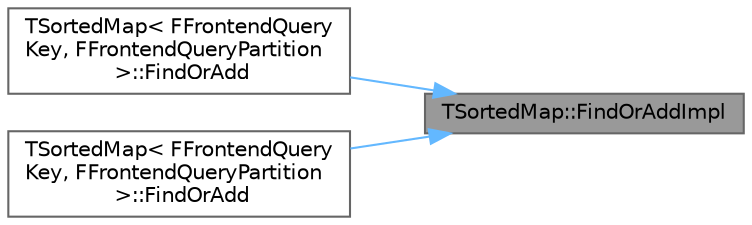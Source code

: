 digraph "TSortedMap::FindOrAddImpl"
{
 // INTERACTIVE_SVG=YES
 // LATEX_PDF_SIZE
  bgcolor="transparent";
  edge [fontname=Helvetica,fontsize=10,labelfontname=Helvetica,labelfontsize=10];
  node [fontname=Helvetica,fontsize=10,shape=box,height=0.2,width=0.4];
  rankdir="RL";
  Node1 [id="Node000001",label="TSortedMap::FindOrAddImpl",height=0.2,width=0.4,color="gray40", fillcolor="grey60", style="filled", fontcolor="black",tooltip="Implementation of find and add."];
  Node1 -> Node2 [id="edge1_Node000001_Node000002",dir="back",color="steelblue1",style="solid",tooltip=" "];
  Node2 [id="Node000002",label="TSortedMap\< FFrontendQuery\lKey, FFrontendQueryPartition\l \>::FindOrAdd",height=0.2,width=0.4,color="grey40", fillcolor="white", style="filled",URL="$d6/d24/classTSortedMap.html#a2ea109f178b063d4e413380683e758c9",tooltip=" "];
  Node1 -> Node3 [id="edge2_Node000001_Node000003",dir="back",color="steelblue1",style="solid",tooltip=" "];
  Node3 [id="Node000003",label="TSortedMap\< FFrontendQuery\lKey, FFrontendQueryPartition\l \>::FindOrAdd",height=0.2,width=0.4,color="grey40", fillcolor="white", style="filled",URL="$d6/d24/classTSortedMap.html#a73074fc25f90ae97ba20f51bd99568b1",tooltip=" "];
}
